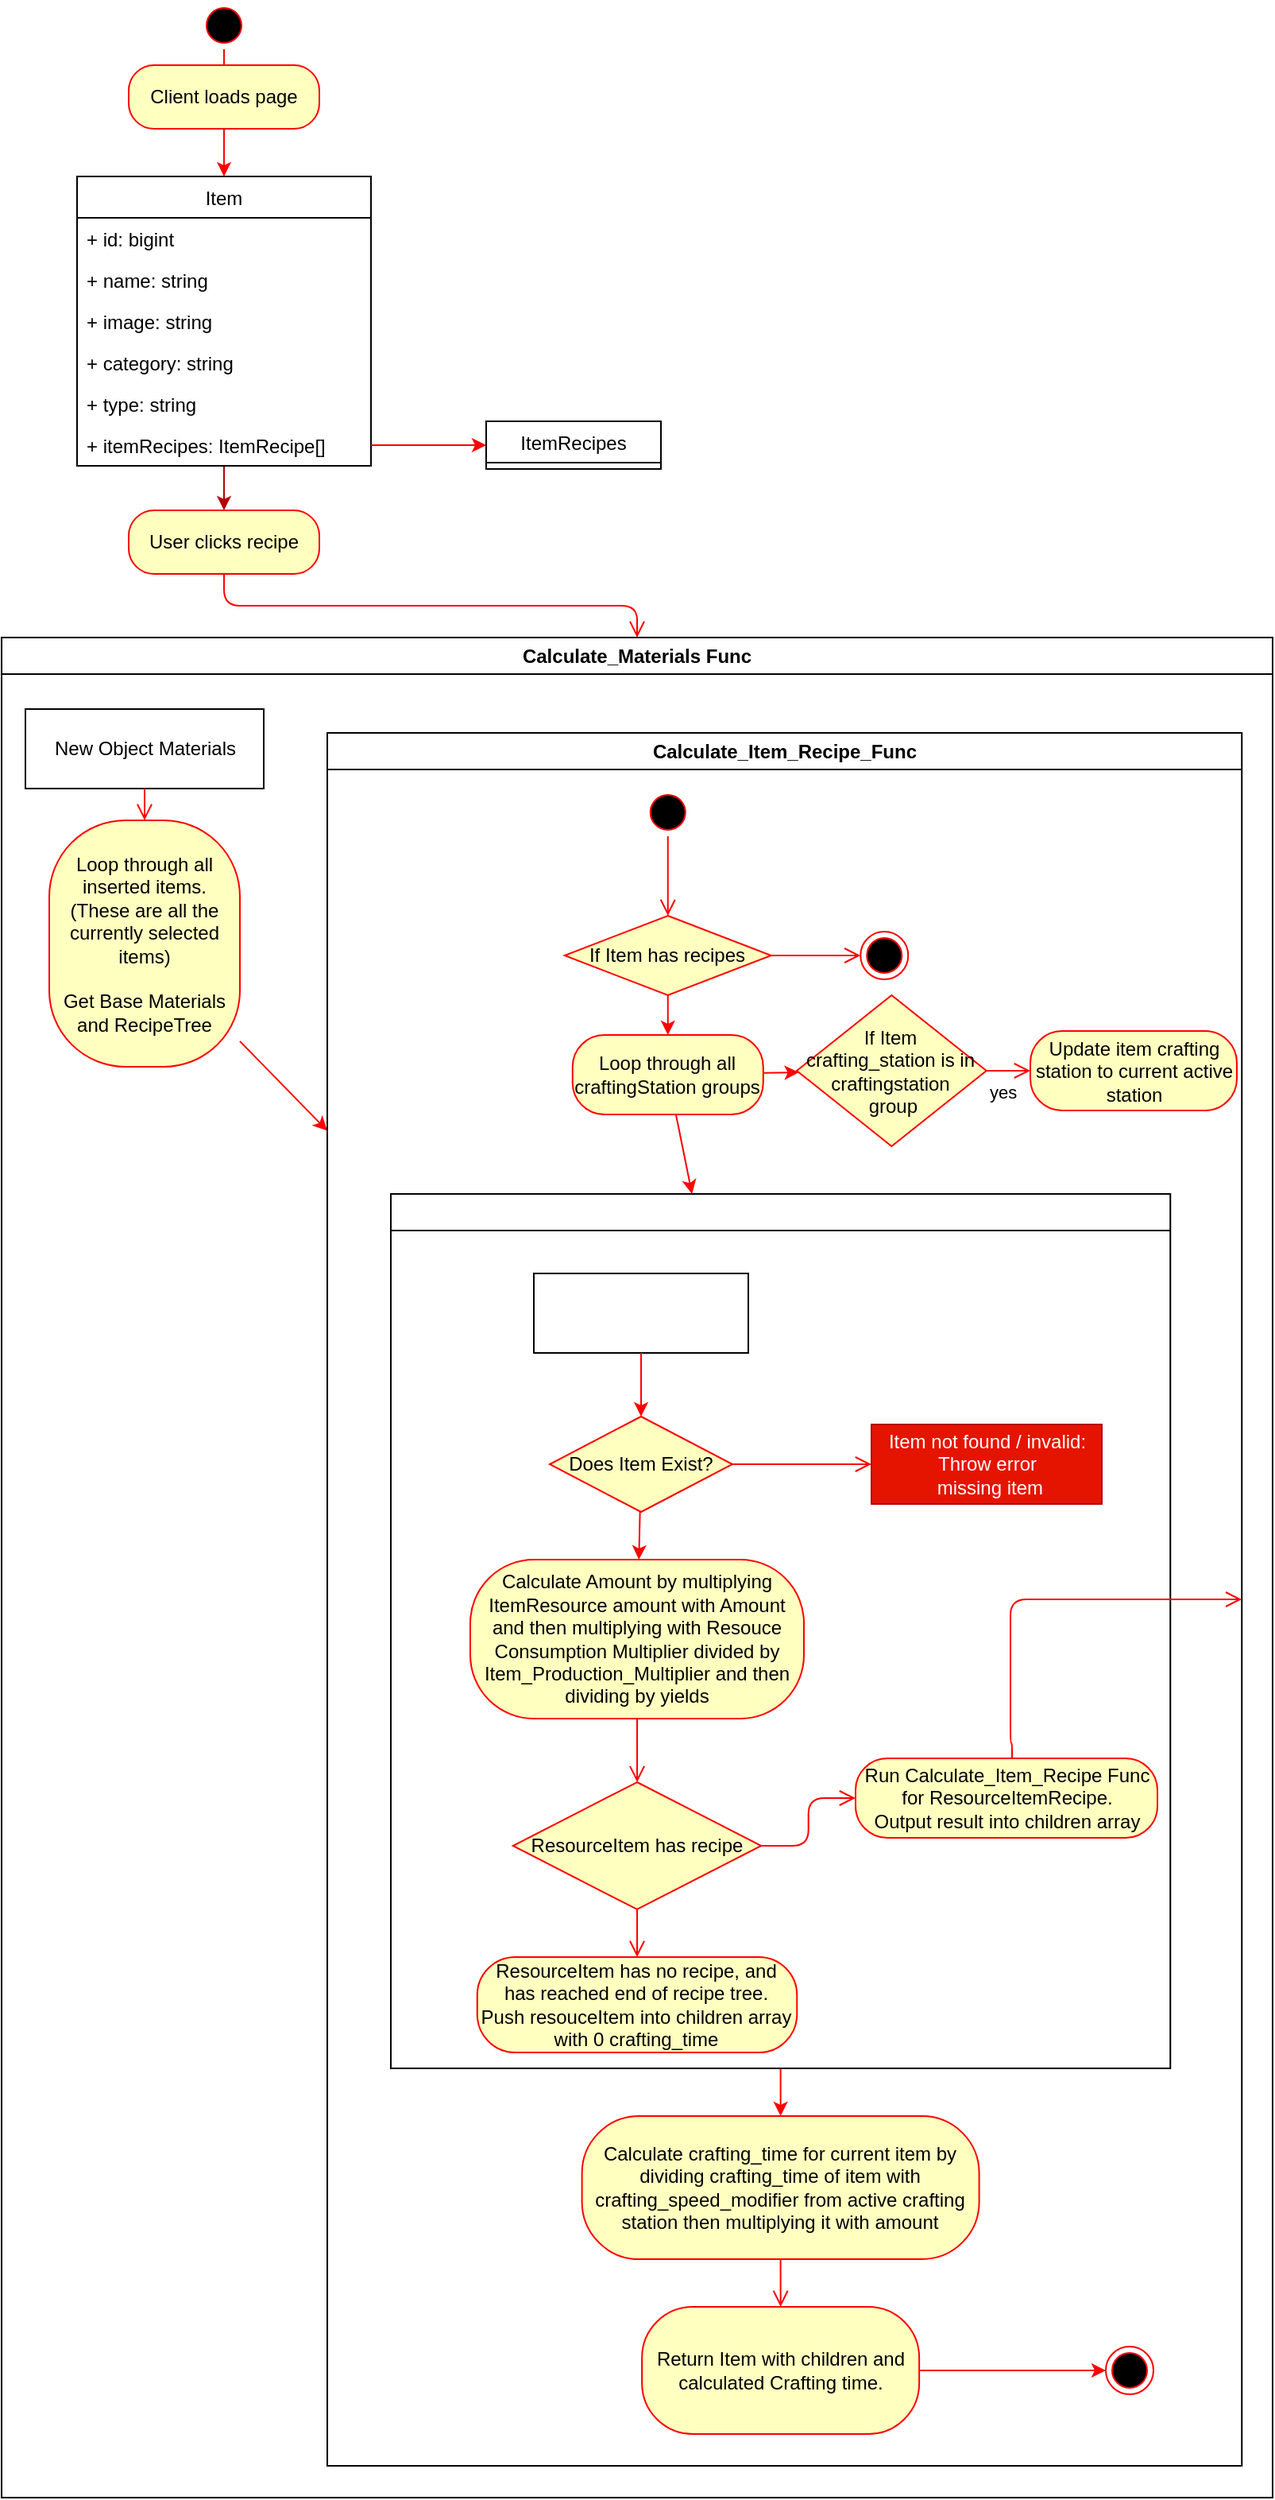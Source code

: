 <mxfile>
    <diagram id="hh8LL-kszsgYTxiQQ1dp" name="Page-1">
        <mxGraphModel dx="1076" dy="850" grid="1" gridSize="10" guides="1" tooltips="1" connect="1" arrows="1" fold="1" page="1" pageScale="1" pageWidth="850" pageHeight="1100" math="0" shadow="0">
            <root>
                <mxCell id="0"/>
                <mxCell id="1" parent="0"/>
                <mxCell id="2" value="" style="ellipse;html=1;shape=startState;fillColor=#000000;strokeColor=#ff0000;" parent="1" vertex="1">
                    <mxGeometry x="150" y="150" width="30" height="30" as="geometry"/>
                </mxCell>
                <mxCell id="14" value="" style="edgeStyle=orthogonalEdgeStyle;html=1;verticalAlign=bottom;endArrow=none;endSize=8;strokeColor=#ff0000;" parent="1" source="2" target="12" edge="1">
                    <mxGeometry relative="1" as="geometry">
                        <mxPoint x="165" y="280" as="targetPoint"/>
                        <mxPoint x="165" y="180" as="sourcePoint"/>
                    </mxGeometry>
                </mxCell>
                <mxCell id="126" style="edgeStyle=none;html=1;strokeColor=#FF0000;fontColor=#FFFFFF;" parent="1" source="12" target="23" edge="1">
                    <mxGeometry relative="1" as="geometry"/>
                </mxCell>
                <mxCell id="12" value="Client loads page" style="rounded=1;whiteSpace=wrap;html=1;arcSize=40;fontColor=#000000;fillColor=#ffffc0;strokeColor=#ff0000;" parent="1" vertex="1">
                    <mxGeometry x="105" y="190" width="120" height="40" as="geometry"/>
                </mxCell>
                <mxCell id="15" value="ItemRecipes" style="swimlane;fontStyle=0;childLayout=stackLayout;horizontal=1;startSize=26;fillColor=none;horizontalStack=0;resizeParent=1;resizeParentMax=0;resizeLast=0;collapsible=1;marginBottom=0;" parent="1" vertex="1" collapsed="1">
                    <mxGeometry x="330" y="414" width="110" height="30" as="geometry">
                        <mxRectangle x="330" y="400" width="185" height="156" as="alternateBounds"/>
                    </mxGeometry>
                </mxCell>
                <mxCell id="16" value="+ Id: BigInt" style="text;strokeColor=none;fillColor=none;align=left;verticalAlign=top;spacingLeft=4;spacingRight=4;overflow=hidden;rotatable=0;points=[[0,0.5],[1,0.5]];portConstraint=eastwest;" parent="15" vertex="1">
                    <mxGeometry y="26" width="185" height="26" as="geometry"/>
                </mxCell>
                <mxCell id="17" value="+ crafting_station_id: BigInt" style="text;strokeColor=none;fillColor=none;align=left;verticalAlign=top;spacingLeft=4;spacingRight=4;overflow=hidden;rotatable=0;points=[[0,0.5],[1,0.5]];portConstraint=eastwest;" parent="15" vertex="1">
                    <mxGeometry y="52" width="185" height="26" as="geometry"/>
                </mxCell>
                <mxCell id="18" value="+ crafting_time: float" style="text;strokeColor=none;fillColor=none;align=left;verticalAlign=top;spacingLeft=4;spacingRight=4;overflow=hidden;rotatable=0;points=[[0,0.5],[1,0.5]];portConstraint=eastwest;" parent="15" vertex="1">
                    <mxGeometry y="78" width="185" height="26" as="geometry"/>
                </mxCell>
                <mxCell id="22" value="+ yields: float" style="text;strokeColor=none;fillColor=none;align=left;verticalAlign=top;spacingLeft=4;spacingRight=4;overflow=hidden;rotatable=0;points=[[0,0.5],[1,0.5]];portConstraint=eastwest;" parent="15" vertex="1">
                    <mxGeometry y="104" width="185" height="26" as="geometry"/>
                </mxCell>
                <mxCell id="21" value="+ Crafted_Item: Item" style="text;strokeColor=none;fillColor=none;align=left;verticalAlign=top;spacingLeft=4;spacingRight=4;overflow=hidden;rotatable=0;points=[[0,0.5],[1,0.5]];portConstraint=eastwest;" parent="15" vertex="1">
                    <mxGeometry y="130" width="185" height="26" as="geometry"/>
                </mxCell>
                <mxCell id="127" style="edgeStyle=none;html=1;fillColor=#e51400;strokeColor=#B20000;" edge="1" parent="1" source="23" target="29">
                    <mxGeometry relative="1" as="geometry"/>
                </mxCell>
                <mxCell id="23" value="Item" style="swimlane;fontStyle=0;childLayout=stackLayout;horizontal=1;startSize=26;fillColor=none;horizontalStack=0;resizeParent=1;resizeParentMax=0;resizeLast=0;collapsible=1;marginBottom=0;" parent="1" vertex="1">
                    <mxGeometry x="72.5" y="260" width="185" height="182" as="geometry">
                        <mxRectangle x="320" y="398" width="60" height="30" as="alternateBounds"/>
                    </mxGeometry>
                </mxCell>
                <mxCell id="125" value="+ id: bigint" style="text;strokeColor=none;fillColor=none;align=left;verticalAlign=top;spacingLeft=4;spacingRight=4;overflow=hidden;rotatable=0;points=[[0,0.5],[1,0.5]];portConstraint=eastwest;" parent="23" vertex="1">
                    <mxGeometry y="26" width="185" height="26" as="geometry"/>
                </mxCell>
                <mxCell id="24" value="+ name: string    " style="text;strokeColor=none;fillColor=none;align=left;verticalAlign=top;spacingLeft=4;spacingRight=4;overflow=hidden;rotatable=0;points=[[0,0.5],[1,0.5]];portConstraint=eastwest;" parent="23" vertex="1">
                    <mxGeometry y="52" width="185" height="26" as="geometry"/>
                </mxCell>
                <mxCell id="25" value="+ image: string" style="text;strokeColor=none;fillColor=none;align=left;verticalAlign=top;spacingLeft=4;spacingRight=4;overflow=hidden;rotatable=0;points=[[0,0.5],[1,0.5]];portConstraint=eastwest;" parent="23" vertex="1">
                    <mxGeometry y="78" width="185" height="26" as="geometry"/>
                </mxCell>
                <mxCell id="26" value="+ category: string" style="text;strokeColor=none;fillColor=none;align=left;verticalAlign=top;spacingLeft=4;spacingRight=4;overflow=hidden;rotatable=0;points=[[0,0.5],[1,0.5]];portConstraint=eastwest;" parent="23" vertex="1">
                    <mxGeometry y="104" width="185" height="26" as="geometry"/>
                </mxCell>
                <mxCell id="123" value="+ type: string" style="text;strokeColor=none;fillColor=none;align=left;verticalAlign=top;spacingLeft=4;spacingRight=4;overflow=hidden;rotatable=0;points=[[0,0.5],[1,0.5]];portConstraint=eastwest;" parent="23" vertex="1">
                    <mxGeometry y="130" width="185" height="26" as="geometry"/>
                </mxCell>
                <mxCell id="27" value="+ itemRecipes: ItemRecipe[]" style="text;strokeColor=none;fillColor=none;align=left;verticalAlign=top;spacingLeft=4;spacingRight=4;overflow=hidden;rotatable=0;points=[[0,0.5],[1,0.5]];portConstraint=eastwest;" parent="23" vertex="1">
                    <mxGeometry y="156" width="185" height="26" as="geometry"/>
                </mxCell>
                <mxCell id="29" value="User clicks recipe" style="rounded=1;whiteSpace=wrap;html=1;arcSize=40;fontColor=#000000;fillColor=#ffffc0;strokeColor=#ff0000;" parent="1" vertex="1">
                    <mxGeometry x="105" y="470" width="120" height="40" as="geometry"/>
                </mxCell>
                <mxCell id="30" value="" style="edgeStyle=orthogonalEdgeStyle;html=1;verticalAlign=bottom;endArrow=open;endSize=8;strokeColor=#ff0000;" parent="1" source="29" target="33" edge="1">
                    <mxGeometry relative="1" as="geometry">
                        <mxPoint x="320" y="460" as="targetPoint"/>
                    </mxGeometry>
                </mxCell>
                <mxCell id="33" value="Calculate_Materials Func" style="swimlane;whiteSpace=wrap;html=1;" parent="1" vertex="1">
                    <mxGeometry x="25" y="550" width="800" height="1170" as="geometry"/>
                </mxCell>
                <mxCell id="6" value="New Object Materials" style="html=1;" parent="33" vertex="1">
                    <mxGeometry x="15" y="45" width="150" height="50" as="geometry"/>
                </mxCell>
                <mxCell id="58" style="edgeStyle=none;html=1;strokeColor=#FF0000;fontColor=#FFFFFF;" parent="33" source="4" target="55" edge="1">
                    <mxGeometry relative="1" as="geometry"/>
                </mxCell>
                <mxCell id="4" value="Loop through all inserted items.&lt;br&gt;(These are all the currently selected items)&lt;br&gt;&lt;br&gt;Get Base Materials and RecipeTree" style="rounded=1;whiteSpace=wrap;html=1;arcSize=40;fontColor=#000000;fillColor=#ffffc0;strokeColor=#ff0000;" parent="33" vertex="1">
                    <mxGeometry x="30" y="115" width="120" height="155" as="geometry"/>
                </mxCell>
                <mxCell id="3" value="" style="edgeStyle=orthogonalEdgeStyle;html=1;verticalAlign=bottom;endArrow=open;endSize=8;strokeColor=#ff0000;startArrow=none;" parent="33" source="6" target="4" edge="1">
                    <mxGeometry relative="1" as="geometry">
                        <mxPoint x="-260" y="-265" as="targetPoint"/>
                    </mxGeometry>
                </mxCell>
                <mxCell id="55" value="Calculate_Item_Recipe_Func" style="swimlane;whiteSpace=wrap;html=1;" parent="33" vertex="1">
                    <mxGeometry x="205" y="60" width="575.63" height="1090" as="geometry"/>
                </mxCell>
                <mxCell id="138" style="edgeStyle=none;html=1;strokeColor=#FF0000;fontColor=#000000;" edge="1" parent="55" source="114" target="133">
                    <mxGeometry relative="1" as="geometry"/>
                </mxCell>
                <mxCell id="140" value="Yes" style="edgeLabel;html=1;align=center;verticalAlign=middle;resizable=0;points=[];fontColor=#FFFFFF;" vertex="1" connectable="0" parent="138">
                    <mxGeometry x="-0.444" y="1" relative="1" as="geometry">
                        <mxPoint x="16" as="offset"/>
                    </mxGeometry>
                </mxCell>
                <mxCell id="114" value="&lt;font color=&quot;#000000&quot;&gt;If Item has recipes&lt;/font&gt;" style="rhombus;whiteSpace=wrap;html=1;fillColor=#ffffc0;strokeColor=#ff0000;fontColor=#FFFFFF;" parent="55" vertex="1">
                    <mxGeometry x="149.38" y="115" width="130" height="50" as="geometry"/>
                </mxCell>
                <mxCell id="115" value="no" style="edgeStyle=orthogonalEdgeStyle;html=1;align=left;verticalAlign=bottom;endArrow=open;endSize=8;strokeColor=#ff0000;fontColor=#FFFFFF;" parent="55" source="114" target="120" edge="1">
                    <mxGeometry x="-1" relative="1" as="geometry">
                        <mxPoint x="355.63" y="140" as="targetPoint"/>
                    </mxGeometry>
                </mxCell>
                <mxCell id="120" value="" style="ellipse;html=1;shape=endState;fillColor=#000000;strokeColor=#ff0000;fontColor=#FFFFFF;" parent="55" vertex="1">
                    <mxGeometry x="335.63" y="125" width="30" height="30" as="geometry"/>
                </mxCell>
                <mxCell id="128" value="" style="ellipse;html=1;shape=startState;fillColor=#000000;strokeColor=#ff0000;" vertex="1" parent="55">
                    <mxGeometry x="199.38" y="35" width="30" height="30" as="geometry"/>
                </mxCell>
                <mxCell id="129" value="" style="edgeStyle=orthogonalEdgeStyle;html=1;verticalAlign=bottom;endArrow=open;endSize=8;strokeColor=#ff0000;" edge="1" source="128" parent="55" target="114">
                    <mxGeometry relative="1" as="geometry">
                        <mxPoint x="214.38" y="125" as="targetPoint"/>
                    </mxGeometry>
                </mxCell>
                <mxCell id="177" style="edgeStyle=none;html=1;strokeColor=#FF0000;fontColor=#FFFFFF;" edge="1" parent="55" source="133" target="135">
                    <mxGeometry relative="1" as="geometry"/>
                </mxCell>
                <mxCell id="208" style="edgeStyle=none;html=1;strokeColor=#FF0000;fontColor=#FFFFFF;" edge="1" parent="55" source="133" target="206">
                    <mxGeometry relative="1" as="geometry"/>
                </mxCell>
                <mxCell id="133" value="Loop through all craftingStation groups" style="rounded=1;whiteSpace=wrap;html=1;arcSize=40;fontColor=#000000;fillColor=#ffffc0;strokeColor=#ff0000;" vertex="1" parent="55">
                    <mxGeometry x="154.38" y="190" width="120" height="50" as="geometry"/>
                </mxCell>
                <mxCell id="135" value="&lt;span style=&quot;color: rgb(0, 0, 0);&quot;&gt;If Item crafting_station is in craftingstation&lt;br&gt;&amp;nbsp;group&lt;/span&gt;" style="rhombus;whiteSpace=wrap;html=1;fillColor=#ffffc0;strokeColor=#ff0000;" vertex="1" parent="55">
                    <mxGeometry x="295.5" y="165" width="119.37" height="95" as="geometry"/>
                </mxCell>
                <mxCell id="178" value="Update item crafting station to current active station" style="rounded=1;whiteSpace=wrap;html=1;arcSize=40;fontColor=#000000;fillColor=#ffffc0;strokeColor=#ff0000;" vertex="1" parent="55">
                    <mxGeometry x="442.5" y="187.5" width="130" height="50" as="geometry"/>
                </mxCell>
                <mxCell id="137" value="yes" style="edgeStyle=orthogonalEdgeStyle;html=1;align=left;verticalAlign=top;endArrow=open;endSize=8;strokeColor=#ff0000;" edge="1" source="135" parent="55" target="178">
                    <mxGeometry x="-1" relative="1" as="geometry">
                        <mxPoint x="380" y="340" as="targetPoint"/>
                    </mxGeometry>
                </mxCell>
                <mxCell id="215" style="edgeStyle=none;html=1;strokeColor=#FF0000;fontColor=#FFFFFF;" edge="1" parent="55" source="206" target="212">
                    <mxGeometry relative="1" as="geometry"/>
                </mxCell>
                <mxCell id="206" value="Loop through Recipe Items for current item" style="swimlane;whiteSpace=wrap;html=1;fontColor=#FFFFFF;" vertex="1" parent="55">
                    <mxGeometry x="40" y="290" width="490.63" height="550" as="geometry"/>
                </mxCell>
                <mxCell id="61" value="&lt;font color=&quot;#000000&quot;&gt;Does Item Exist?&lt;/font&gt;" style="rhombus;whiteSpace=wrap;html=1;fillColor=#ffffc0;strokeColor=#ff0000;fontColor=#FFFFFF;" parent="206" vertex="1">
                    <mxGeometry x="100" y="140" width="115" height="60" as="geometry"/>
                </mxCell>
                <mxCell id="65" value="Item not found / invalid:&lt;br&gt;Throw error&lt;br&gt;&amp;nbsp;missing item" style="html=1;fontColor=#ffffff;fillColor=#e51400;strokeColor=#B20000;" parent="206" vertex="1">
                    <mxGeometry x="302.5" y="145" width="145" height="50" as="geometry"/>
                </mxCell>
                <mxCell id="62" value="no" style="edgeStyle=orthogonalEdgeStyle;html=1;align=left;verticalAlign=bottom;endArrow=open;endSize=8;strokeColor=#ff0000;fontColor=#FFFFFF;" parent="206" source="61" target="65" edge="1">
                    <mxGeometry x="-1" relative="1" as="geometry">
                        <mxPoint x="350" y="200" as="targetPoint"/>
                        <Array as="points">
                            <mxPoint x="252.5" y="170"/>
                            <mxPoint x="252.5" y="170"/>
                        </Array>
                    </mxGeometry>
                </mxCell>
                <mxCell id="66" value="&lt;font color=&quot;#000000&quot;&gt;ResourceItem has recipe&lt;/font&gt;" style="rhombus;whiteSpace=wrap;html=1;fillColor=#ffffc0;strokeColor=#ff0000;fontColor=#FFFFFF;" parent="206" vertex="1">
                    <mxGeometry x="76.88" y="370" width="156.25" height="80" as="geometry"/>
                </mxCell>
                <mxCell id="192" value="ResourceItem has no recipe, and has reached end of recipe tree.&lt;br&gt;Push resouceItem into children array with 0 crafting_time" style="rounded=1;whiteSpace=wrap;html=1;arcSize=40;fontColor=#000000;fillColor=#ffffc0;strokeColor=#ff0000;" vertex="1" parent="206">
                    <mxGeometry x="54.38" y="480" width="201.25" height="60" as="geometry"/>
                </mxCell>
                <mxCell id="67" value="no" style="edgeStyle=orthogonalEdgeStyle;html=1;align=left;verticalAlign=bottom;endArrow=open;endSize=8;strokeColor=#ff0000;fontColor=#FFFFFF;" parent="206" source="66" target="192" edge="1">
                    <mxGeometry x="0.333" y="7" relative="1" as="geometry">
                        <mxPoint x="161.3" y="500.028" as="targetPoint"/>
                        <mxPoint as="offset"/>
                    </mxGeometry>
                </mxCell>
                <mxCell id="190" value="Run Calculate_Item_Recipe Func for ResourceItemRecipe.&lt;br&gt;Output result into children array" style="rounded=1;whiteSpace=wrap;html=1;arcSize=40;fontColor=#000000;fillColor=#ffffc0;strokeColor=#ff0000;" vertex="1" parent="206">
                    <mxGeometry x="292.5" y="355" width="190" height="50" as="geometry"/>
                </mxCell>
                <mxCell id="63" value="yes" style="edgeStyle=orthogonalEdgeStyle;html=1;align=left;verticalAlign=top;endArrow=open;endSize=8;strokeColor=#ff0000;fontColor=#FFFFFF;startArrow=none;" parent="206" source="66" target="190" edge="1">
                    <mxGeometry x="-1" relative="1" as="geometry">
                        <mxPoint x="330" y="372.5" as="targetPoint"/>
                    </mxGeometry>
                </mxCell>
                <mxCell id="183" value="Calculate Amount by multiplying ItemResource amount with Amount and then multiplying with Resouce Consumption Multiplier divided by Item_Production_Multiplier and then dividing by yields" style="rounded=1;whiteSpace=wrap;html=1;arcSize=40;fontColor=#000000;fillColor=#ffffc0;strokeColor=#ff0000;" vertex="1" parent="206">
                    <mxGeometry x="50.0" y="230" width="210" height="100" as="geometry"/>
                </mxCell>
                <mxCell id="186" style="edgeStyle=none;html=1;strokeColor=#FF0000;fontColor=#FFFFFF;" edge="1" parent="206" source="61" target="183">
                    <mxGeometry relative="1" as="geometry"/>
                </mxCell>
                <mxCell id="187" value="Yes" style="edgeLabel;html=1;align=center;verticalAlign=middle;resizable=0;points=[];fontColor=#FFFFFF;" vertex="1" connectable="0" parent="186">
                    <mxGeometry x="-0.493" relative="1" as="geometry">
                        <mxPoint x="15" as="offset"/>
                    </mxGeometry>
                </mxCell>
                <mxCell id="184" value="" style="edgeStyle=orthogonalEdgeStyle;html=1;verticalAlign=bottom;endArrow=open;endSize=8;strokeColor=#ff0000;fontColor=#FFFFFF;" edge="1" source="183" parent="206" target="66">
                    <mxGeometry relative="1" as="geometry">
                        <mxPoint x="22.5" y="400" as="targetPoint"/>
                    </mxGeometry>
                </mxCell>
                <mxCell id="59" value="Find ItemResource&lt;br&gt;in craftingItems array&lt;br&gt;with resource_item_id" style="html=1;fontColor=#FFFFFF;" parent="206" vertex="1">
                    <mxGeometry x="90" y="50" width="135" height="50" as="geometry"/>
                </mxCell>
                <mxCell id="185" style="edgeStyle=none;html=1;strokeColor=#FF0000;fontColor=#FFFFFF;" edge="1" parent="206" source="59" target="61">
                    <mxGeometry relative="1" as="geometry"/>
                </mxCell>
                <mxCell id="191" value="" style="edgeStyle=orthogonalEdgeStyle;html=1;verticalAlign=bottom;endArrow=open;endSize=8;strokeColor=#ff0000;fontColor=#FFFFFF;entryX=1;entryY=0.5;entryDx=0;entryDy=0;" edge="1" source="190" parent="55" target="55">
                    <mxGeometry relative="1" as="geometry">
                        <mxPoint x="580" y="690" as="targetPoint"/>
                        <Array as="points">
                            <mxPoint x="431" y="635"/>
                            <mxPoint x="430" y="615"/>
                        </Array>
                    </mxGeometry>
                </mxCell>
                <mxCell id="216" style="edgeStyle=none;html=1;strokeColor=#FF0000;fontColor=#FFFFFF;" edge="1" parent="55" source="210" target="214">
                    <mxGeometry relative="1" as="geometry"/>
                </mxCell>
                <mxCell id="210" value="Return Item with children and calculated Crafting time." style="rounded=1;whiteSpace=wrap;html=1;arcSize=40;fontColor=#000000;fillColor=#ffffc0;strokeColor=#ff0000;" vertex="1" parent="55">
                    <mxGeometry x="198.07" y="990" width="174.5" height="80" as="geometry"/>
                </mxCell>
                <mxCell id="214" value="" style="ellipse;html=1;shape=endState;fillColor=#000000;strokeColor=#ff0000;fontColor=#FFFFFF;" vertex="1" parent="55">
                    <mxGeometry x="490" y="1015" width="30" height="30" as="geometry"/>
                </mxCell>
                <mxCell id="212" value="Calculate crafting_time for current item by dividing crafting_time of item with crafting_speed_modifier from active crafting station then multiplying it with amount" style="rounded=1;whiteSpace=wrap;html=1;arcSize=40;fontColor=#000000;fillColor=#ffffc0;strokeColor=#ff0000;" vertex="1" parent="55">
                    <mxGeometry x="160.31" y="870" width="250" height="90" as="geometry"/>
                </mxCell>
                <mxCell id="213" value="" style="edgeStyle=orthogonalEdgeStyle;html=1;verticalAlign=bottom;endArrow=open;endSize=8;strokeColor=#ff0000;fontColor=#FFFFFF;" edge="1" source="212" parent="55" target="210">
                    <mxGeometry relative="1" as="geometry">
                        <mxPoint x="330" y="1000" as="targetPoint"/>
                    </mxGeometry>
                </mxCell>
                <mxCell id="124" style="edgeStyle=none;html=1;strokeColor=#FF0000;fontColor=#FFFFFF;" parent="1" source="27" target="15" edge="1">
                    <mxGeometry relative="1" as="geometry"/>
                </mxCell>
            </root>
        </mxGraphModel>
    </diagram>
</mxfile>